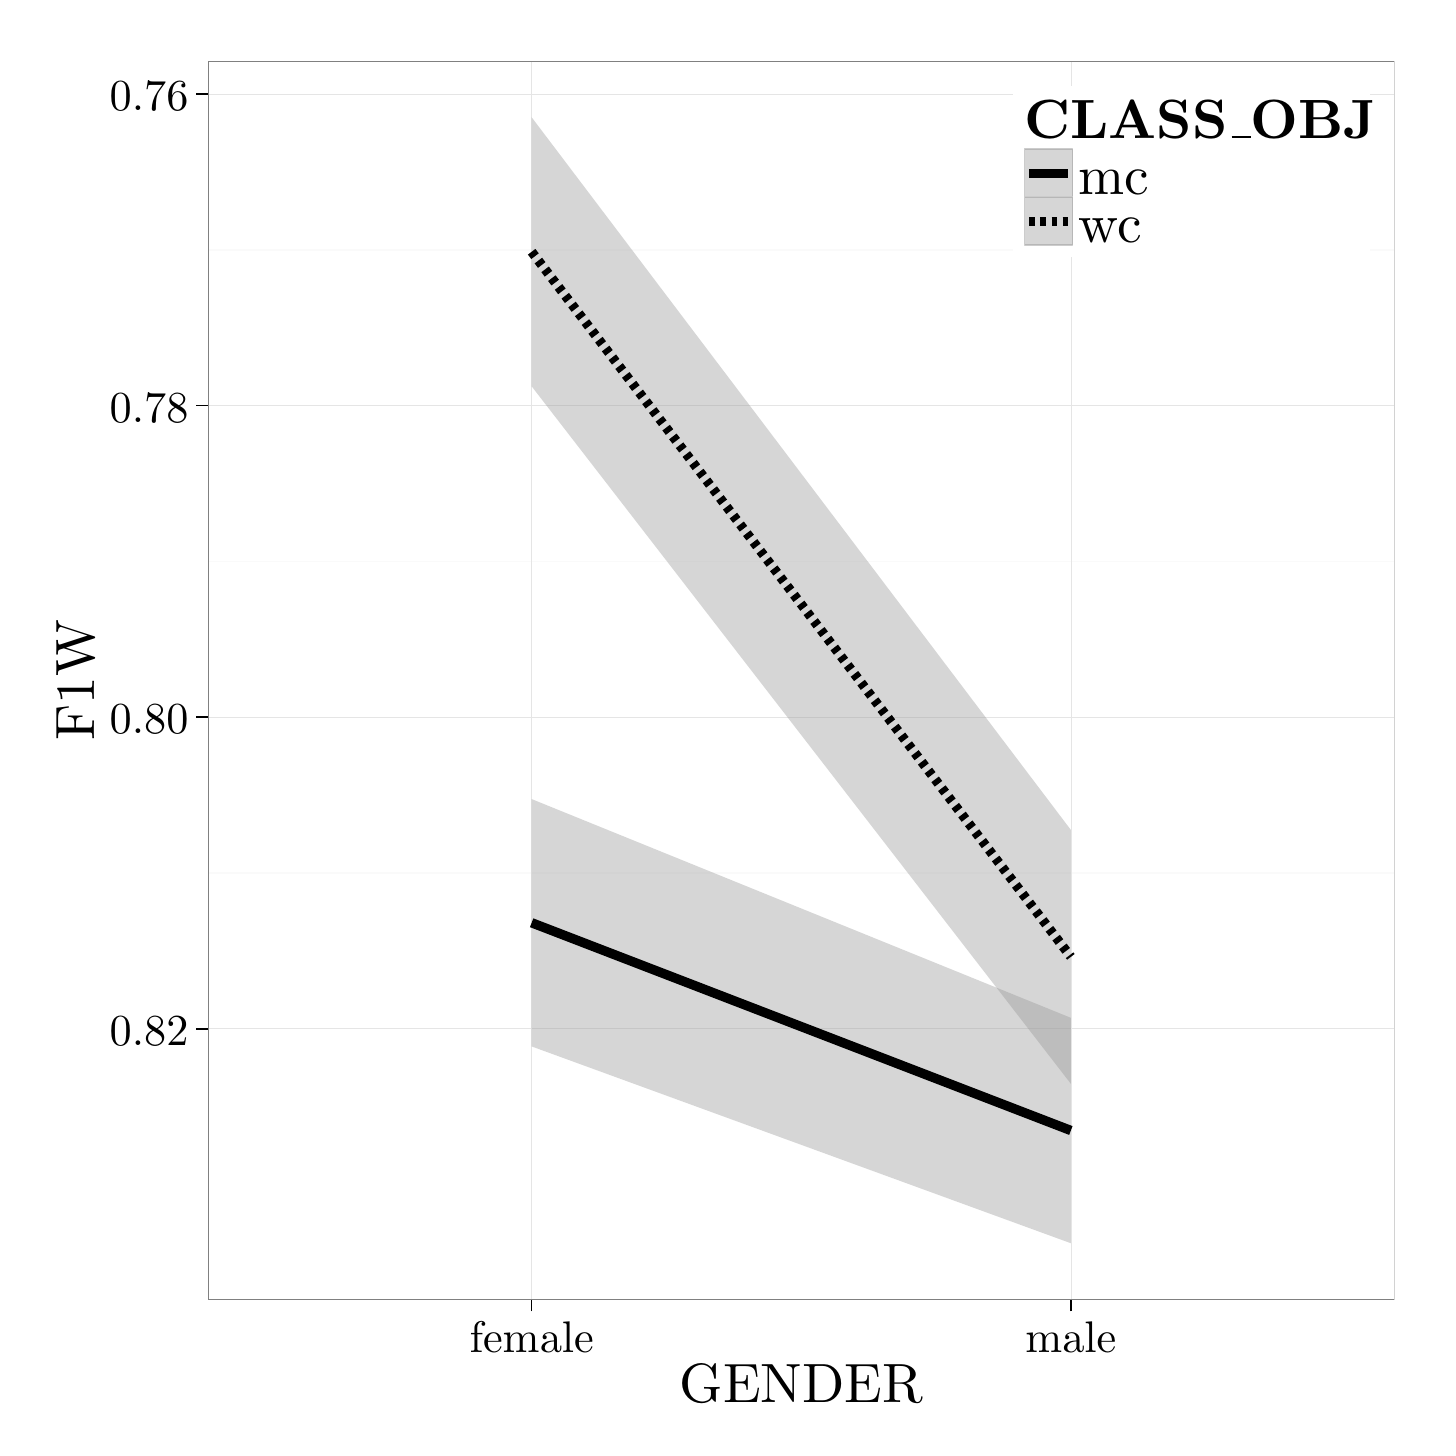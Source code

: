 % Created by tikzDevice version 0.8.1 on 2016-02-09 02:12:38
% !TEX encoding = UTF-8 Unicode
\begin{tikzpicture}[x=1pt,y=1pt]
\definecolor{fillColor}{RGB}{255,255,255}
\path[use as bounding box,fill=fillColor,fill opacity=0.00] (0,0) rectangle (505.89,505.89);
\begin{scope}
\path[clip] (  0.00,  0.00) rectangle (505.89,505.89);
\definecolor{drawColor}{RGB}{255,255,255}
\definecolor{fillColor}{RGB}{255,255,255}

\path[draw=drawColor,line width= 0.6pt,line join=round,line cap=round,fill=fillColor] (  0.00, -0.00) rectangle (505.89,505.89);
\end{scope}
\begin{scope}
\path[clip] ( 65.21, 46.31) rectangle (493.85,493.84);
\definecolor{fillColor}{RGB}{255,255,255}

\path[fill=fillColor] ( 65.21, 46.31) rectangle (493.85,493.84);
\definecolor{drawColor}{gray}{0.98}

\path[draw=drawColor,line width= 0.6pt,line join=round] ( 65.21,425.58) --
	(493.85,425.58);

\path[draw=drawColor,line width= 0.6pt,line join=round] ( 65.21,313.01) --
	(493.85,313.01);

\path[draw=drawColor,line width= 0.6pt,line join=round] ( 65.21,200.45) --
	(493.85,200.45);
\definecolor{drawColor}{gray}{0.90}

\path[draw=drawColor,line width= 0.2pt,line join=round] ( 65.21,481.86) --
	(493.85,481.86);

\path[draw=drawColor,line width= 0.2pt,line join=round] ( 65.21,369.30) --
	(493.85,369.30);

\path[draw=drawColor,line width= 0.2pt,line join=round] ( 65.21,256.73) --
	(493.85,256.73);

\path[draw=drawColor,line width= 0.2pt,line join=round] ( 65.21,144.17) --
	(493.85,144.17);

\path[draw=drawColor,line width= 0.2pt,line join=round] (182.11, 46.31) --
	(182.11,493.84);

\path[draw=drawColor,line width= 0.2pt,line join=round] (376.95, 46.31) --
	(376.95,493.84);
\definecolor{fillColor}{RGB}{153,153,153}

\path[fill=fillColor,fill opacity=0.40] (182.11,227.14) --
	(376.95,148.10) --
	(376.95, 66.65) --
	(182.11,137.76) --
	cycle;
\definecolor{drawColor}{RGB}{0,0,0}

\path[draw=drawColor,line width= 3.4pt,line join=round] (182.11,182.45) --
	(376.95,107.38);

\path[fill=fillColor,fill opacity=0.40] (182.11,473.50) --
	(376.95,215.99) --
	(376.95,124.26) --
	(182.11,376.29) --
	cycle;

\path[draw=drawColor,line width= 3.4pt,dash pattern=on 2pt off 2pt ,line join=round] (182.11,424.90) --
	(376.95,170.12);
\definecolor{drawColor}{gray}{0.50}

\path[draw=drawColor,line width= 0.6pt,line join=round,line cap=round] ( 65.21, 46.31) rectangle (493.85,493.84);
\end{scope}
\begin{scope}
\path[clip] (  0.00,  0.00) rectangle (505.89,505.89);
\definecolor{drawColor}{RGB}{0,0,0}

\node[text=drawColor,anchor=base east,inner sep=0pt, outer sep=0pt, scale=  1.60] at ( 58.10,475.83) {0.76};

\node[text=drawColor,anchor=base east,inner sep=0pt, outer sep=0pt, scale=  1.60] at ( 58.10,363.26) {0.78};

\node[text=drawColor,anchor=base east,inner sep=0pt, outer sep=0pt, scale=  1.60] at ( 58.10,250.70) {0.80};

\node[text=drawColor,anchor=base east,inner sep=0pt, outer sep=0pt, scale=  1.60] at ( 58.10,138.13) {0.82};
\end{scope}
\begin{scope}
\path[clip] (  0.00,  0.00) rectangle (505.89,505.89);
\definecolor{drawColor}{RGB}{0,0,0}

\path[draw=drawColor,line width= 0.6pt,line join=round] ( 60.95,481.86) --
	( 65.21,481.86);

\path[draw=drawColor,line width= 0.6pt,line join=round] ( 60.95,369.30) --
	( 65.21,369.30);

\path[draw=drawColor,line width= 0.6pt,line join=round] ( 60.95,256.73) --
	( 65.21,256.73);

\path[draw=drawColor,line width= 0.6pt,line join=round] ( 60.95,144.17) --
	( 65.21,144.17);
\end{scope}
\begin{scope}
\path[clip] (  0.00,  0.00) rectangle (505.89,505.89);
\definecolor{drawColor}{RGB}{0,0,0}

\path[draw=drawColor,line width= 0.6pt,line join=round] (182.11, 42.04) --
	(182.11, 46.31);

\path[draw=drawColor,line width= 0.6pt,line join=round] (376.95, 42.04) --
	(376.95, 46.31);
\end{scope}
\begin{scope}
\path[clip] (  0.00,  0.00) rectangle (505.89,505.89);
\definecolor{drawColor}{RGB}{0,0,0}

\node[text=drawColor,anchor=base,inner sep=0pt, outer sep=0pt, scale=  1.60] at (182.11, 27.13) {female};

\node[text=drawColor,anchor=base,inner sep=0pt, outer sep=0pt, scale=  1.60] at (376.95, 27.13) {male};
\end{scope}
\begin{scope}
\path[clip] (  0.00,  0.00) rectangle (505.89,505.89);
\definecolor{drawColor}{RGB}{0,0,0}

\node[text=drawColor,anchor=base,inner sep=0pt, outer sep=0pt, scale=  2.00] at (279.53,  9.03) {GENDER};
\end{scope}
\begin{scope}
\path[clip] (  0.00,  0.00) rectangle (505.89,505.89);
\definecolor{drawColor}{RGB}{0,0,0}

\node[text=drawColor,rotate= 90.00,anchor=base,inner sep=0pt, outer sep=0pt, scale=  2.00] at ( 24.12,270.08) {F1W};
\end{scope}
\begin{scope}
\path[clip] (  0.00,  0.00) rectangle (505.89,505.89);
\definecolor{fillColor}{RGB}{255,255,255}

\path[fill=fillColor] (355.97,423.00) rectangle (484.98,484.98);
\end{scope}
\begin{scope}
\path[clip] (  0.00,  0.00) rectangle (505.89,505.89);
\definecolor{drawColor}{RGB}{0,0,0}

\node[text=drawColor,anchor=base west,inner sep=0pt, outer sep=0pt, scale=  2.00] at (360.24,465.96) {\bfseries CLASS{\_{}}OBJ};
\end{scope}
\begin{scope}
\path[clip] (  0.00,  0.00) rectangle (505.89,505.89);
\definecolor{drawColor}{gray}{0.80}
\definecolor{fillColor}{RGB}{255,255,255}

\path[draw=drawColor,line width= 0.6pt,line join=round,line cap=round,fill=fillColor] (360.24,444.61) rectangle (377.58,461.96);
\end{scope}
\begin{scope}
\path[clip] (  0.00,  0.00) rectangle (505.89,505.89);
\definecolor{fillColor}{RGB}{153,153,153}

\path[fill=fillColor,fill opacity=0.40] (360.24,444.61) rectangle (377.58,461.96);
\definecolor{drawColor}{RGB}{0,0,0}

\path[draw=drawColor,line width= 3.4pt,line join=round] (361.97,453.29) -- (375.85,453.29);
\end{scope}
\begin{scope}
\path[clip] (  0.00,  0.00) rectangle (505.89,505.89);
\definecolor{drawColor}{gray}{0.80}
\definecolor{fillColor}{RGB}{255,255,255}

\path[draw=drawColor,line width= 0.6pt,line join=round,line cap=round,fill=fillColor] (360.24,427.27) rectangle (377.58,444.61);
\end{scope}
\begin{scope}
\path[clip] (  0.00,  0.00) rectangle (505.89,505.89);
\definecolor{fillColor}{RGB}{153,153,153}

\path[fill=fillColor,fill opacity=0.40] (360.24,427.27) rectangle (377.58,444.61);
\definecolor{drawColor}{RGB}{0,0,0}

\path[draw=drawColor,line width= 3.4pt,dash pattern=on 2pt off 2pt ,line join=round] (361.97,435.94) -- (375.85,435.94);
\end{scope}
\begin{scope}
\path[clip] (  0.00,  0.00) rectangle (505.89,505.89);
\definecolor{drawColor}{RGB}{0,0,0}

\node[text=drawColor,anchor=base west,inner sep=0pt, outer sep=0pt, scale=  2.00] at (379.75,445.75) {mc};
\end{scope}
\begin{scope}
\path[clip] (  0.00,  0.00) rectangle (505.89,505.89);
\definecolor{drawColor}{RGB}{0,0,0}

\node[text=drawColor,anchor=base west,inner sep=0pt, outer sep=0pt, scale=  2.00] at (379.75,428.40) {wc};
\end{scope}
\end{tikzpicture}
